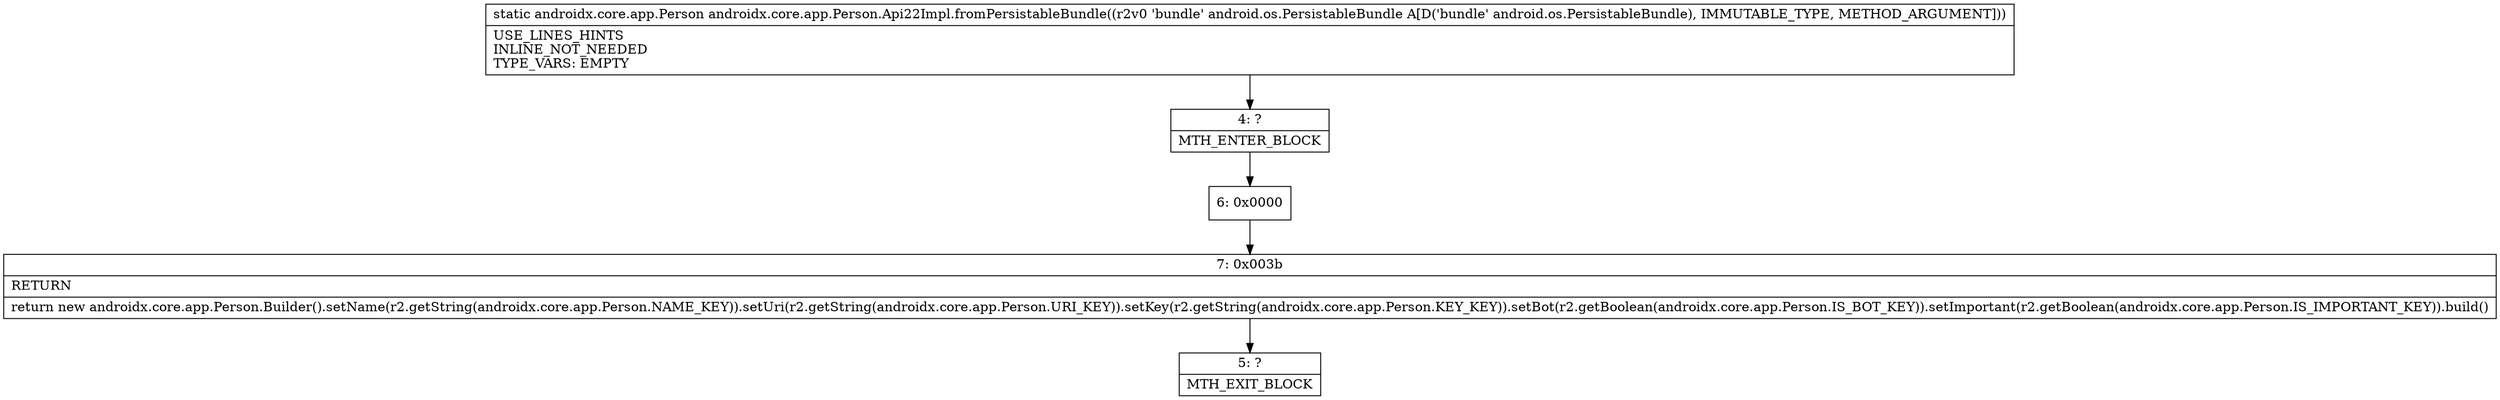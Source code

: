 digraph "CFG forandroidx.core.app.Person.Api22Impl.fromPersistableBundle(Landroid\/os\/PersistableBundle;)Landroidx\/core\/app\/Person;" {
Node_4 [shape=record,label="{4\:\ ?|MTH_ENTER_BLOCK\l}"];
Node_6 [shape=record,label="{6\:\ 0x0000}"];
Node_7 [shape=record,label="{7\:\ 0x003b|RETURN\l|return new androidx.core.app.Person.Builder().setName(r2.getString(androidx.core.app.Person.NAME_KEY)).setUri(r2.getString(androidx.core.app.Person.URI_KEY)).setKey(r2.getString(androidx.core.app.Person.KEY_KEY)).setBot(r2.getBoolean(androidx.core.app.Person.IS_BOT_KEY)).setImportant(r2.getBoolean(androidx.core.app.Person.IS_IMPORTANT_KEY)).build()\l}"];
Node_5 [shape=record,label="{5\:\ ?|MTH_EXIT_BLOCK\l}"];
MethodNode[shape=record,label="{static androidx.core.app.Person androidx.core.app.Person.Api22Impl.fromPersistableBundle((r2v0 'bundle' android.os.PersistableBundle A[D('bundle' android.os.PersistableBundle), IMMUTABLE_TYPE, METHOD_ARGUMENT]))  | USE_LINES_HINTS\lINLINE_NOT_NEEDED\lTYPE_VARS: EMPTY\l}"];
MethodNode -> Node_4;Node_4 -> Node_6;
Node_6 -> Node_7;
Node_7 -> Node_5;
}

